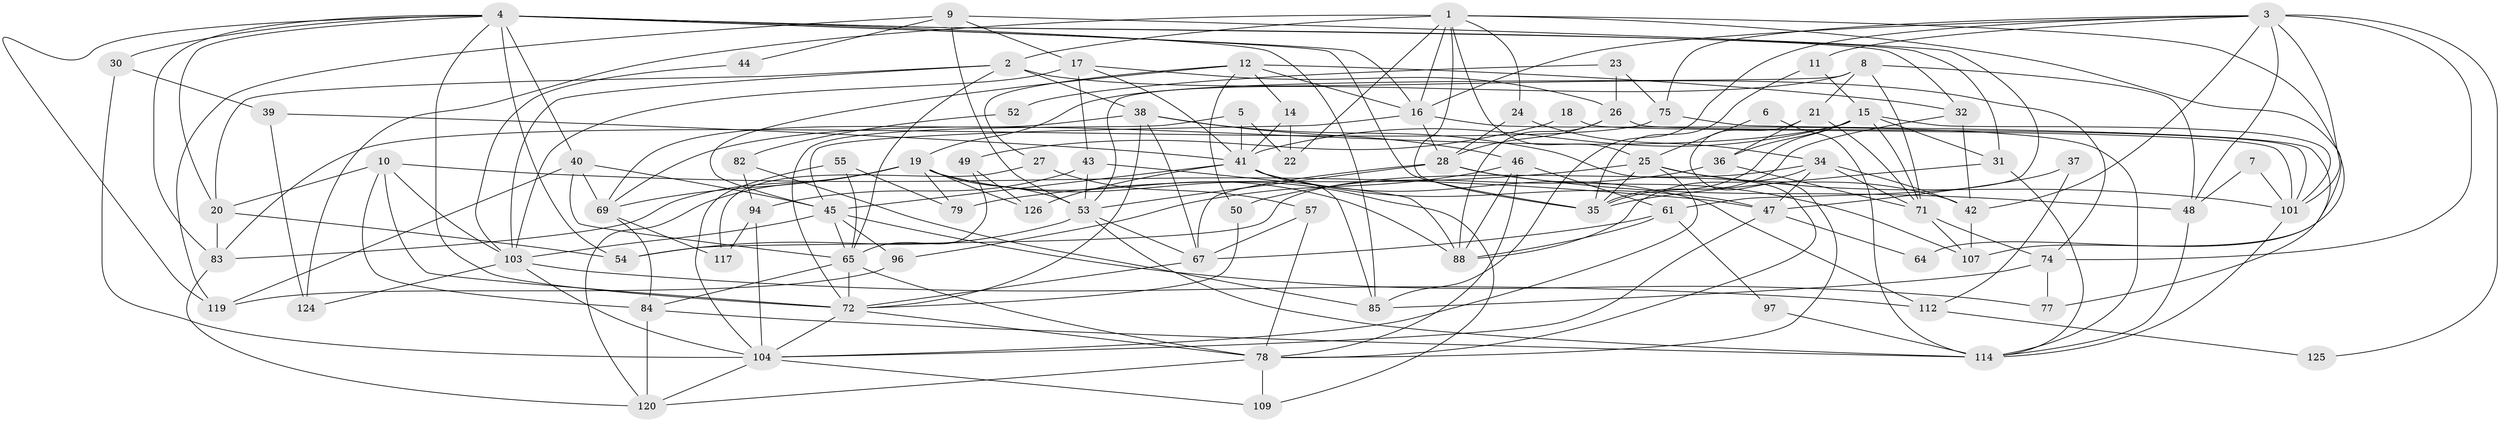 // original degree distribution, {7: 0.031007751937984496, 5: 0.24031007751937986, 2: 0.11627906976744186, 3: 0.3178294573643411, 4: 0.20155038759689922, 6: 0.08527131782945736, 10: 0.007751937984496124}
// Generated by graph-tools (version 1.1) at 2025/11/02/27/25 16:11:21]
// undirected, 85 vertices, 209 edges
graph export_dot {
graph [start="1"]
  node [color=gray90,style=filled];
  1 [super="+59"];
  2 [super="+13"];
  3 [super="+92"];
  4 [super="+58"];
  5 [super="+62"];
  6;
  7;
  8 [super="+66"];
  9;
  10;
  11;
  12 [super="+111"];
  14;
  15 [super="+60"];
  16 [super="+106"];
  17 [super="+129"];
  18;
  19 [super="+87"];
  20;
  21;
  22;
  23;
  24;
  25 [super="+29"];
  26;
  27;
  28 [super="+51"];
  30 [super="+33"];
  31 [super="+115"];
  32 [super="+89"];
  34;
  35 [super="+100"];
  36 [super="+121"];
  37;
  38 [super="+63"];
  39;
  40 [super="+73"];
  41 [super="+56"];
  42 [super="+76"];
  43;
  44;
  45 [super="+95"];
  46;
  47 [super="+93"];
  48 [super="+99"];
  49;
  50;
  52;
  53 [super="+86"];
  54;
  55 [super="+68"];
  57;
  61;
  64;
  65 [super="+98"];
  67 [super="+118"];
  69 [super="+70"];
  71 [super="+127"];
  72 [super="+91"];
  74 [super="+81"];
  75;
  77;
  78 [super="+80"];
  79;
  82;
  83 [super="+108"];
  84 [super="+90"];
  85 [super="+128"];
  88 [super="+102"];
  94 [super="+110"];
  96;
  97;
  101 [super="+123"];
  103 [super="+122"];
  104 [super="+105"];
  107 [super="+113"];
  109;
  112;
  114 [super="+116"];
  117;
  119;
  120;
  124;
  125;
  126;
  1 -- 2;
  1 -- 16;
  1 -- 64;
  1 -- 124;
  1 -- 25;
  1 -- 24;
  1 -- 35;
  1 -- 22;
  1 -- 107;
  2 -- 38;
  2 -- 74;
  2 -- 20;
  2 -- 103;
  2 -- 65;
  3 -- 11;
  3 -- 125;
  3 -- 101;
  3 -- 74;
  3 -- 75;
  3 -- 42;
  3 -- 48;
  3 -- 16;
  3 -- 85;
  4 -- 72;
  4 -- 30;
  4 -- 32;
  4 -- 83;
  4 -- 35;
  4 -- 20;
  4 -- 54;
  4 -- 85;
  4 -- 40;
  4 -- 119;
  4 -- 31;
  4 -- 16;
  5 -- 22;
  5 -- 72;
  5 -- 41;
  6 -- 25;
  6 -- 114;
  7 -- 101;
  7 -- 48;
  8 -- 21;
  8 -- 48;
  8 -- 19;
  8 -- 53;
  8 -- 71;
  9 -- 53;
  9 -- 61;
  9 -- 17;
  9 -- 44;
  9 -- 119;
  10 -- 72;
  10 -- 20;
  10 -- 47;
  10 -- 103;
  10 -- 84;
  11 -- 15;
  11 -- 35;
  12 -- 16;
  12 -- 14;
  12 -- 50;
  12 -- 32;
  12 -- 27;
  12 -- 45;
  14 -- 41;
  14 -- 22;
  15 -- 69;
  15 -- 35;
  15 -- 41;
  15 -- 31;
  15 -- 101;
  15 -- 71;
  15 -- 36;
  16 -- 114;
  16 -- 28;
  16 -- 45;
  17 -- 43;
  17 -- 26;
  17 -- 41;
  17 -- 103;
  18 -- 49;
  18 -- 101;
  19 -- 120;
  19 -- 53;
  19 -- 69;
  19 -- 79;
  19 -- 126;
  19 -- 88;
  19 -- 83;
  19 -- 109;
  20 -- 54;
  20 -- 83;
  21 -- 78;
  21 -- 36;
  21 -- 71;
  23 -- 26;
  23 -- 75;
  23 -- 52;
  24 -- 34;
  24 -- 28;
  25 -- 42 [weight=2];
  25 -- 79;
  25 -- 101;
  25 -- 104;
  25 -- 35;
  26 -- 28;
  26 -- 101;
  26 -- 88;
  27 -- 57;
  27 -- 117;
  28 -- 107;
  28 -- 67;
  28 -- 48;
  28 -- 53;
  30 -- 39;
  30 -- 104;
  31 -- 114;
  31 -- 35;
  32 -- 42;
  32 -- 35;
  34 -- 42;
  34 -- 47;
  34 -- 54;
  34 -- 88;
  34 -- 71;
  36 -- 71;
  36 -- 50;
  37 -- 112;
  37 -- 47;
  38 -- 78;
  38 -- 46;
  38 -- 67;
  38 -- 69;
  38 -- 72;
  39 -- 124;
  39 -- 41;
  40 -- 119;
  40 -- 45;
  40 -- 65;
  40 -- 69;
  41 -- 45;
  41 -- 112;
  41 -- 85;
  41 -- 126;
  41 -- 47;
  42 -- 107;
  43 -- 88;
  43 -- 94;
  43 -- 53;
  44 -- 103;
  45 -- 65;
  45 -- 96;
  45 -- 77;
  45 -- 103;
  46 -- 96;
  46 -- 61;
  46 -- 78;
  46 -- 88;
  47 -- 64;
  47 -- 104;
  48 -- 114;
  49 -- 65;
  49 -- 126;
  50 -- 72;
  52 -- 82;
  53 -- 54;
  53 -- 67;
  53 -- 114;
  55 -- 79;
  55 -- 104;
  55 -- 65;
  57 -- 67;
  57 -- 78;
  61 -- 97;
  61 -- 67;
  61 -- 88;
  65 -- 84;
  65 -- 78;
  65 -- 72;
  67 -- 72;
  69 -- 84;
  69 -- 117;
  71 -- 74 [weight=2];
  71 -- 107;
  72 -- 104;
  72 -- 78;
  74 -- 77;
  74 -- 85;
  75 -- 77;
  75 -- 83;
  78 -- 109;
  78 -- 120;
  82 -- 85;
  82 -- 94;
  83 -- 120;
  84 -- 120;
  84 -- 114;
  94 -- 104;
  94 -- 117;
  96 -- 119;
  97 -- 114;
  101 -- 114;
  103 -- 112;
  103 -- 124;
  103 -- 104;
  104 -- 120;
  104 -- 109;
  112 -- 125;
}
